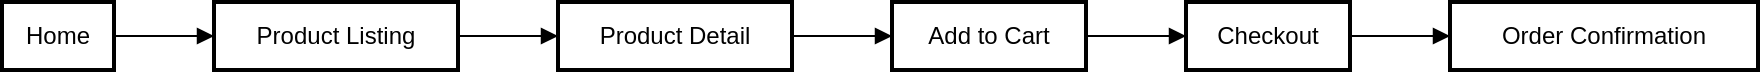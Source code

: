 <mxfile version="24.0.0" type="github">
  <diagram name="Page-1" id="b5m1hmucRP7O0tvKjx9S">
    <mxGraphModel>
      <root>
        <mxCell id="0" />
        <mxCell id="1" parent="0" />
        <mxCell id="2" value="Home" style="whiteSpace=wrap;strokeWidth=2;" vertex="1" parent="1">
          <mxGeometry width="56" height="34" as="geometry" />
        </mxCell>
        <mxCell id="3" value="Product Listing" style="whiteSpace=wrap;strokeWidth=2;" vertex="1" parent="1">
          <mxGeometry x="106" width="122" height="34" as="geometry" />
        </mxCell>
        <mxCell id="4" value="Product Detail" style="whiteSpace=wrap;strokeWidth=2;" vertex="1" parent="1">
          <mxGeometry x="278" width="117" height="34" as="geometry" />
        </mxCell>
        <mxCell id="5" value="Add to Cart" style="whiteSpace=wrap;strokeWidth=2;" vertex="1" parent="1">
          <mxGeometry x="445" width="97" height="34" as="geometry" />
        </mxCell>
        <mxCell id="6" value="Checkout" style="whiteSpace=wrap;strokeWidth=2;" vertex="1" parent="1">
          <mxGeometry x="592" width="82" height="34" as="geometry" />
        </mxCell>
        <mxCell id="7" value="Order Confirmation" style="whiteSpace=wrap;strokeWidth=2;" vertex="1" parent="1">
          <mxGeometry x="724" width="154" height="34" as="geometry" />
        </mxCell>
        <mxCell id="8" value="" style="curved=1;startArrow=none;endArrow=block;exitX=1.001;exitY=0.5;entryX=0.001;entryY=0.5;" edge="1" parent="1" source="2" target="3">
          <mxGeometry relative="1" as="geometry">
            <Array as="points" />
          </mxGeometry>
        </mxCell>
        <mxCell id="9" value="" style="curved=1;startArrow=none;endArrow=block;exitX=0.997;exitY=0.5;entryX=-0.003;entryY=0.5;" edge="1" parent="1" source="3" target="4">
          <mxGeometry relative="1" as="geometry">
            <Array as="points" />
          </mxGeometry>
        </mxCell>
        <mxCell id="10" value="" style="curved=1;startArrow=none;endArrow=block;exitX=0.999;exitY=0.5;entryX=-0.001;entryY=0.5;" edge="1" parent="1" source="4" target="5">
          <mxGeometry relative="1" as="geometry">
            <Array as="points" />
          </mxGeometry>
        </mxCell>
        <mxCell id="11" value="" style="curved=1;startArrow=none;endArrow=block;exitX=1.003;exitY=0.5;entryX=0.003;entryY=0.5;" edge="1" parent="1" source="5" target="6">
          <mxGeometry relative="1" as="geometry">
            <Array as="points" />
          </mxGeometry>
        </mxCell>
        <mxCell id="12" value="" style="curved=1;startArrow=none;endArrow=block;exitX=1.0;exitY=0.5;entryX=-0.0;entryY=0.5;" edge="1" parent="1" source="6" target="7">
          <mxGeometry relative="1" as="geometry">
            <Array as="points" />
          </mxGeometry>
        </mxCell>
      </root>
    </mxGraphModel>
  </diagram>
</mxfile>
